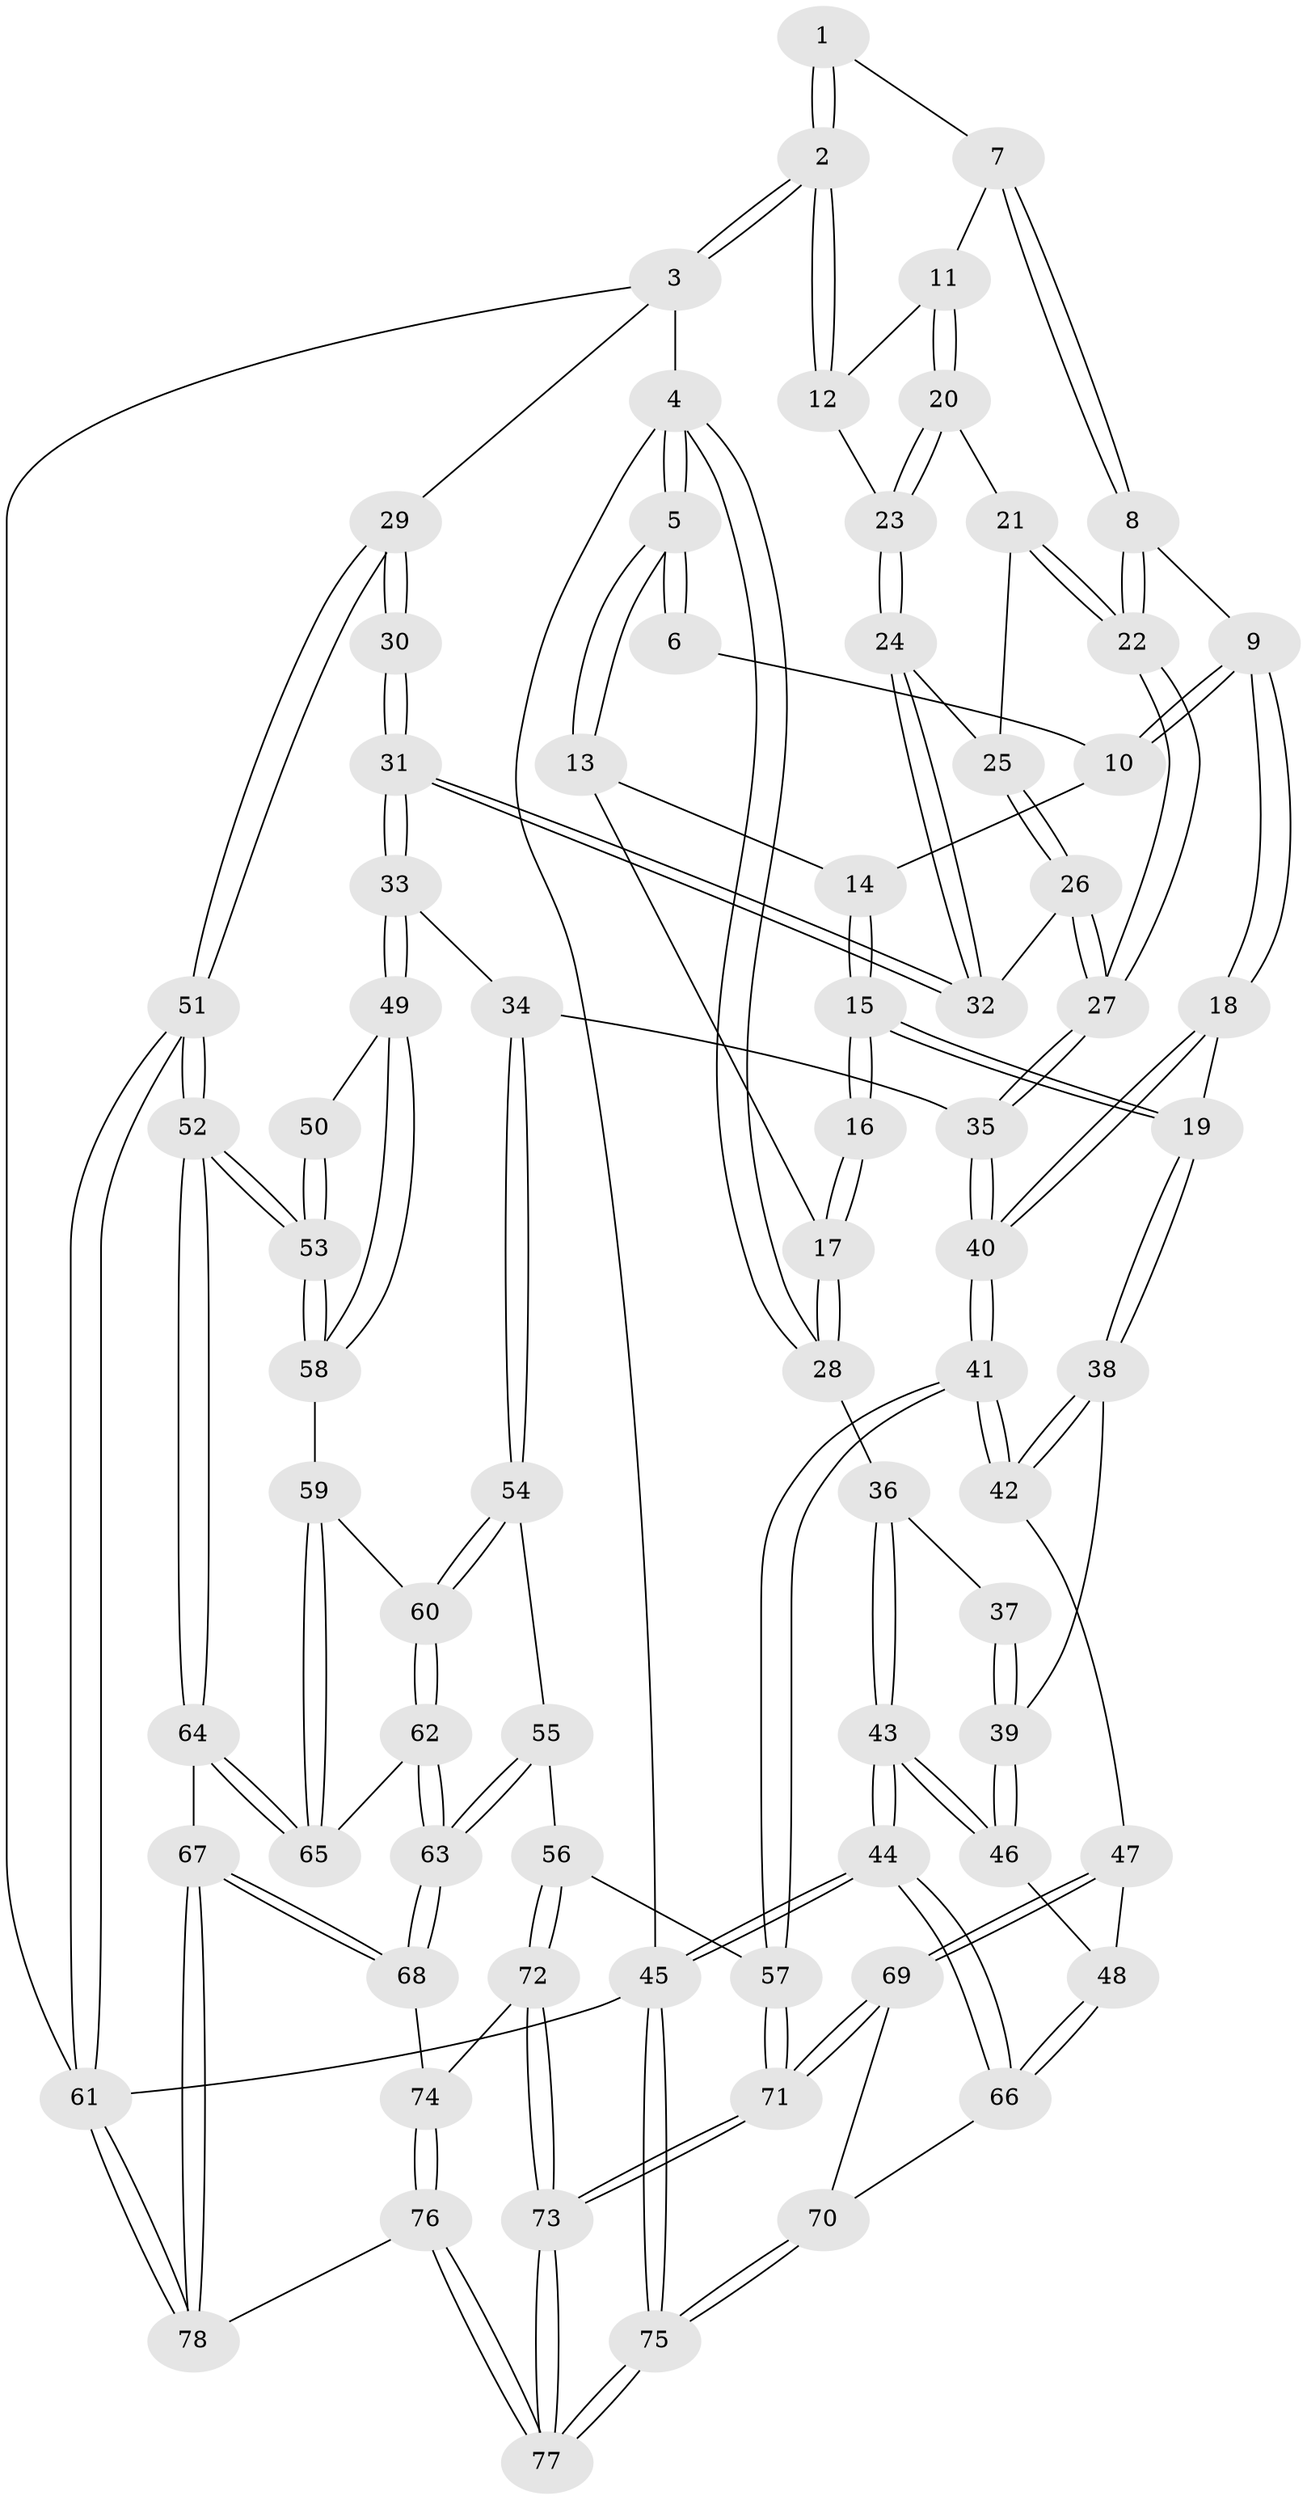 // coarse degree distribution, {4: 0.4444444444444444, 6: 0.13333333333333333, 3: 0.13333333333333333, 5: 0.26666666666666666, 2: 0.022222222222222223}
// Generated by graph-tools (version 1.1) at 2025/42/03/06/25 10:42:31]
// undirected, 78 vertices, 192 edges
graph export_dot {
graph [start="1"]
  node [color=gray90,style=filled];
  1 [pos="+0.5281642482433817+0"];
  2 [pos="+1+0"];
  3 [pos="+1+0"];
  4 [pos="+0+0"];
  5 [pos="+0+0"];
  6 [pos="+0.44159268718096883+0"];
  7 [pos="+0.5420521183699651+0"];
  8 [pos="+0.5319900525389543+0.30354762022416676"];
  9 [pos="+0.4381182784199551+0.29242051049175566"];
  10 [pos="+0.38844877377711656+0.02649126204924477"];
  11 [pos="+0.683574769861507+0.12363770791194677"];
  12 [pos="+0.9324599551857092+0.04078951375875632"];
  13 [pos="+0.2442372792449444+0.10444116762189011"];
  14 [pos="+0.31035204318713583+0.10137761435788016"];
  15 [pos="+0.2846700897491902+0.31428131246451324"];
  16 [pos="+0.23778848943895797+0.29457727692820823"];
  17 [pos="+0.19106468365120494+0.2091743103503701"];
  18 [pos="+0.32782066401471893+0.3245449855509369"];
  19 [pos="+0.28842868095697305+0.31715445137879034"];
  20 [pos="+0.6755864278600333+0.18516495443146713"];
  21 [pos="+0.6714179654684752+0.19265282113782817"];
  22 [pos="+0.5628139879566424+0.31927980615112517"];
  23 [pos="+0.8726974699147273+0.19629592350269673"];
  24 [pos="+0.8704984061731146+0.22548883604517747"];
  25 [pos="+0.7670712235796047+0.2504564961156777"];
  26 [pos="+0.7315955875915818+0.30027242328991705"];
  27 [pos="+0.5916135682379189+0.3627710483717212"];
  28 [pos="+0+0"];
  29 [pos="+1+0.44346427509995917"];
  30 [pos="+1+0.44448403402155606"];
  31 [pos="+0.9142682215441348+0.3788950343510242"];
  32 [pos="+0.884705097893831+0.30457913768849015"];
  33 [pos="+0.6956713324159265+0.518787640593791"];
  34 [pos="+0.694230665865639+0.5186446336856616"];
  35 [pos="+0.6364045350672378+0.47631360835632197"];
  36 [pos="+0+0.21854443245444885"];
  37 [pos="+0.12574245368920423+0.32457825493966563"];
  38 [pos="+0.18074446989396287+0.5191716770777853"];
  39 [pos="+0.06976351165661537+0.5114981283980667"];
  40 [pos="+0.38744883170136574+0.6017500925426997"];
  41 [pos="+0.3409977812535084+0.6733643442498167"];
  42 [pos="+0.311167020569086+0.673407820946908"];
  43 [pos="+0+0.544197418956672"];
  44 [pos="+0+0.9525142554890916"];
  45 [pos="+0+1"];
  46 [pos="+0+0.5534711868989552"];
  47 [pos="+0.2866360891146254+0.688784783045209"];
  48 [pos="+0.13179085585181932+0.7180441190118586"];
  49 [pos="+0.7764431080378196+0.5916070389093697"];
  50 [pos="+0.9582650656077983+0.5896856726905091"];
  51 [pos="+1+1"];
  52 [pos="+1+0.8902198732303378"];
  53 [pos="+0.9348742425852914+0.7719931578134347"];
  54 [pos="+0.6614200753320096+0.6065151579714396"];
  55 [pos="+0.6239984745294923+0.6682058223588463"];
  56 [pos="+0.42003182951310786+0.7536820640349464"];
  57 [pos="+0.37458629807320243+0.713285079932708"];
  58 [pos="+0.8178122503724935+0.6865222169326691"];
  59 [pos="+0.784392470230402+0.7317407618663078"];
  60 [pos="+0.7153322697429744+0.7565640592124245"];
  61 [pos="+1+1"];
  62 [pos="+0.7055200583651221+0.7772910943794679"];
  63 [pos="+0.6339915620039653+0.8704504798408121"];
  64 [pos="+0.7878246850905912+0.8579807379269775"];
  65 [pos="+0.7767278207952323+0.7836002877778702"];
  66 [pos="+0.05621680762131963+0.8511342609479544"];
  67 [pos="+0.6400136273368303+0.896690559499833"];
  68 [pos="+0.630384269225881+0.8848792723492804"];
  69 [pos="+0.19606330170783415+0.914033355230717"];
  70 [pos="+0.06706511590335511+0.85676860345666"];
  71 [pos="+0.24837633550109584+1"];
  72 [pos="+0.44424993200951185+0.7986634861298942"];
  73 [pos="+0.2701443929346359+1"];
  74 [pos="+0.5117289213782729+0.8549675625401084"];
  75 [pos="+0.18817234594749224+1"];
  76 [pos="+0.34734558512441976+1"];
  77 [pos="+0.2855749519983033+1"];
  78 [pos="+0.6899455748401122+1"];
  1 -- 2;
  1 -- 2;
  1 -- 7;
  2 -- 3;
  2 -- 3;
  2 -- 12;
  2 -- 12;
  3 -- 4;
  3 -- 29;
  3 -- 61;
  4 -- 5;
  4 -- 5;
  4 -- 28;
  4 -- 28;
  4 -- 45;
  5 -- 6;
  5 -- 6;
  5 -- 13;
  5 -- 13;
  6 -- 10;
  7 -- 8;
  7 -- 8;
  7 -- 11;
  8 -- 9;
  8 -- 22;
  8 -- 22;
  9 -- 10;
  9 -- 10;
  9 -- 18;
  9 -- 18;
  10 -- 14;
  11 -- 12;
  11 -- 20;
  11 -- 20;
  12 -- 23;
  13 -- 14;
  13 -- 17;
  14 -- 15;
  14 -- 15;
  15 -- 16;
  15 -- 16;
  15 -- 19;
  15 -- 19;
  16 -- 17;
  16 -- 17;
  17 -- 28;
  17 -- 28;
  18 -- 19;
  18 -- 40;
  18 -- 40;
  19 -- 38;
  19 -- 38;
  20 -- 21;
  20 -- 23;
  20 -- 23;
  21 -- 22;
  21 -- 22;
  21 -- 25;
  22 -- 27;
  22 -- 27;
  23 -- 24;
  23 -- 24;
  24 -- 25;
  24 -- 32;
  24 -- 32;
  25 -- 26;
  25 -- 26;
  26 -- 27;
  26 -- 27;
  26 -- 32;
  27 -- 35;
  27 -- 35;
  28 -- 36;
  29 -- 30;
  29 -- 30;
  29 -- 51;
  29 -- 51;
  30 -- 31;
  30 -- 31;
  31 -- 32;
  31 -- 32;
  31 -- 33;
  31 -- 33;
  33 -- 34;
  33 -- 49;
  33 -- 49;
  34 -- 35;
  34 -- 54;
  34 -- 54;
  35 -- 40;
  35 -- 40;
  36 -- 37;
  36 -- 43;
  36 -- 43;
  37 -- 39;
  37 -- 39;
  38 -- 39;
  38 -- 42;
  38 -- 42;
  39 -- 46;
  39 -- 46;
  40 -- 41;
  40 -- 41;
  41 -- 42;
  41 -- 42;
  41 -- 57;
  41 -- 57;
  42 -- 47;
  43 -- 44;
  43 -- 44;
  43 -- 46;
  43 -- 46;
  44 -- 45;
  44 -- 45;
  44 -- 66;
  44 -- 66;
  45 -- 75;
  45 -- 75;
  45 -- 61;
  46 -- 48;
  47 -- 48;
  47 -- 69;
  47 -- 69;
  48 -- 66;
  48 -- 66;
  49 -- 50;
  49 -- 58;
  49 -- 58;
  50 -- 53;
  50 -- 53;
  51 -- 52;
  51 -- 52;
  51 -- 61;
  51 -- 61;
  52 -- 53;
  52 -- 53;
  52 -- 64;
  52 -- 64;
  53 -- 58;
  53 -- 58;
  54 -- 55;
  54 -- 60;
  54 -- 60;
  55 -- 56;
  55 -- 63;
  55 -- 63;
  56 -- 57;
  56 -- 72;
  56 -- 72;
  57 -- 71;
  57 -- 71;
  58 -- 59;
  59 -- 60;
  59 -- 65;
  59 -- 65;
  60 -- 62;
  60 -- 62;
  61 -- 78;
  61 -- 78;
  62 -- 63;
  62 -- 63;
  62 -- 65;
  63 -- 68;
  63 -- 68;
  64 -- 65;
  64 -- 65;
  64 -- 67;
  66 -- 70;
  67 -- 68;
  67 -- 68;
  67 -- 78;
  67 -- 78;
  68 -- 74;
  69 -- 70;
  69 -- 71;
  69 -- 71;
  70 -- 75;
  70 -- 75;
  71 -- 73;
  71 -- 73;
  72 -- 73;
  72 -- 73;
  72 -- 74;
  73 -- 77;
  73 -- 77;
  74 -- 76;
  74 -- 76;
  75 -- 77;
  75 -- 77;
  76 -- 77;
  76 -- 77;
  76 -- 78;
}
